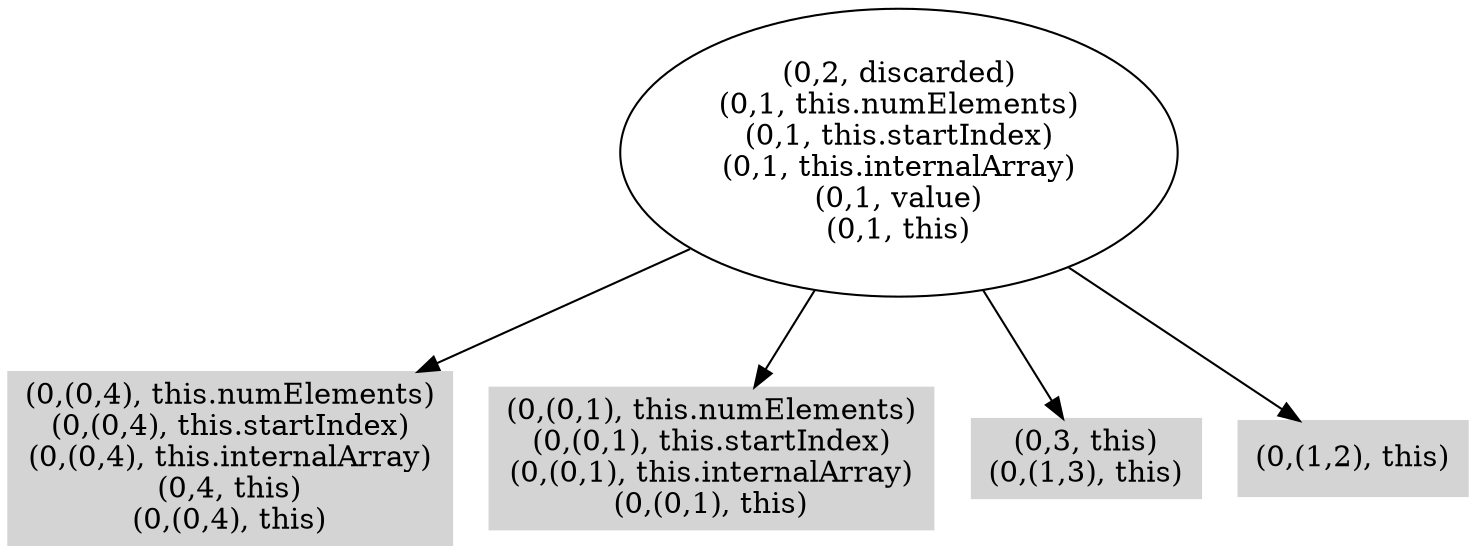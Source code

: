 digraph { 
10 [shape=box,style=filled,color=".0 .0 .83",label="(0,(0,4), this.numElements)\n(0,(0,4), this.startIndex)\n(0,(0,4), this.internalArray)\n(0,4, this)\n(0,(0,4), this)"];
11 [shape=box,style=filled,color=".0 .0 .83",label="(0,(0,1), this.numElements)\n(0,(0,1), this.startIndex)\n(0,(0,1), this.internalArray)\n(0,(0,1), this)"];
12 [shape=box,style=filled,color=".0 .0 .83",label="(0,3, this)\n(0,(1,3), this)"];
13 [shape=box,style=filled,color=".0 .0 .83",label="(0,(1,2), this)"];
14 [label="(0,2, discarded)\n(0,1, this.numElements)\n(0,1, this.startIndex)\n(0,1, this.internalArray)\n(0,1, value)\n(0,1, this)"];
14 -> 10;
14 -> 11;
14 -> 12;
14 -> 13;
}